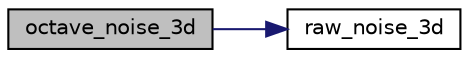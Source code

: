 digraph "octave_noise_3d"
{
  edge [fontname="Helvetica",fontsize="10",labelfontname="Helvetica",labelfontsize="10"];
  node [fontname="Helvetica",fontsize="10",shape=record];
  rankdir="LR";
  Node1 [label="octave_noise_3d",height=0.2,width=0.4,color="black", fillcolor="grey75", style="filled" fontcolor="black"];
  Node1 -> Node2 [color="midnightblue",fontsize="10",style="solid",fontname="Helvetica"];
  Node2 [label="raw_noise_3d",height=0.2,width=0.4,color="black", fillcolor="white", style="filled",URL="$_demo_2simplexnoise_8cpp.html#ad0622abf2ce45e0ce42c09a798cba83b"];
}

